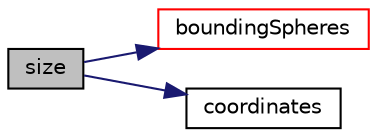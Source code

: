 digraph "size"
{
  bgcolor="transparent";
  edge [fontname="Helvetica",fontsize="10",labelfontname="Helvetica",labelfontsize="10"];
  node [fontname="Helvetica",fontsize="10",shape=record];
  rankdir="LR";
  Node31 [label="size",height=0.2,width=0.4,color="black", fillcolor="grey75", style="filled", fontcolor="black"];
  Node31 -> Node32 [color="midnightblue",fontsize="10",style="solid",fontname="Helvetica"];
  Node32 [label="boundingSpheres",height=0.2,width=0.4,color="red",URL="$a26353.html#a4f9baf018af105a4cd6d9c008d4d04ec",tooltip="Get bounding spheres (centre and radius squared), one per element. "];
  Node31 -> Node38 [color="midnightblue",fontsize="10",style="solid",fontname="Helvetica"];
  Node38 [label="coordinates",height=0.2,width=0.4,color="black",URL="$a26353.html#ac9cba2aaece25e5df6d68171441f3e41",tooltip="Get representative set of element coordinates. "];
}
